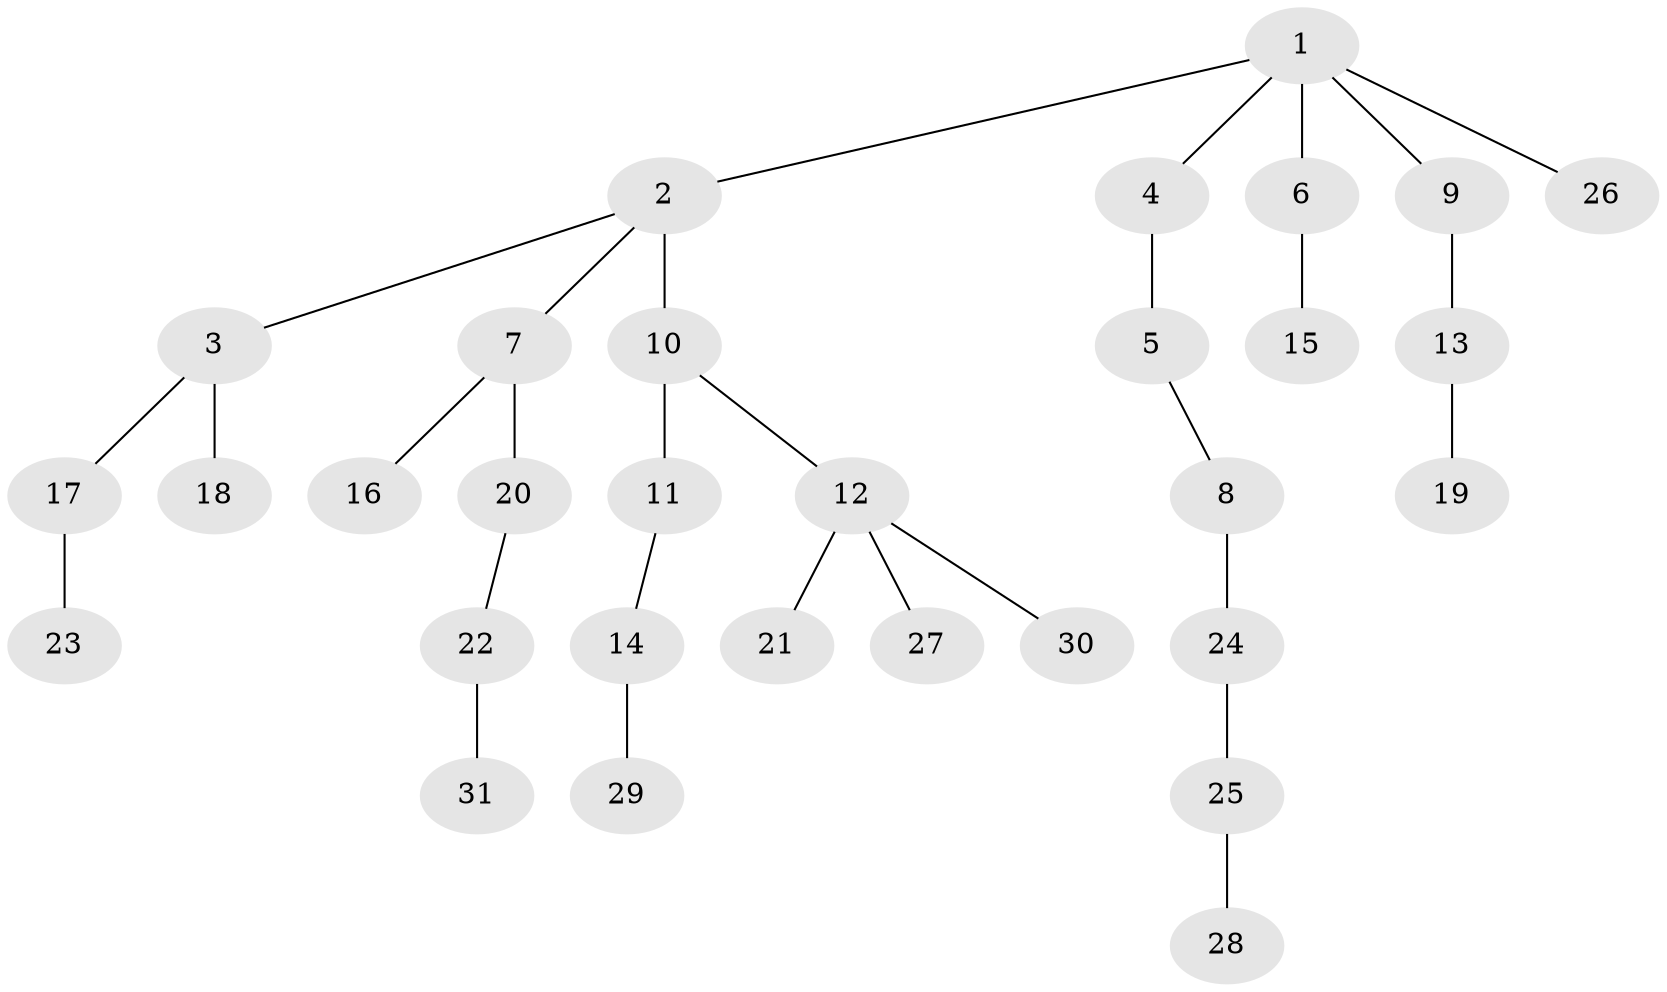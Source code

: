 // original degree distribution, {5: 0.04918032786885246, 4: 0.08196721311475409, 3: 0.13114754098360656, 2: 0.26229508196721313, 1: 0.47540983606557374}
// Generated by graph-tools (version 1.1) at 2025/36/03/09/25 02:36:28]
// undirected, 31 vertices, 30 edges
graph export_dot {
graph [start="1"]
  node [color=gray90,style=filled];
  1;
  2;
  3;
  4;
  5;
  6;
  7;
  8;
  9;
  10;
  11;
  12;
  13;
  14;
  15;
  16;
  17;
  18;
  19;
  20;
  21;
  22;
  23;
  24;
  25;
  26;
  27;
  28;
  29;
  30;
  31;
  1 -- 2 [weight=1.0];
  1 -- 4 [weight=1.0];
  1 -- 6 [weight=1.0];
  1 -- 9 [weight=1.0];
  1 -- 26 [weight=1.0];
  2 -- 3 [weight=1.0];
  2 -- 7 [weight=1.0];
  2 -- 10 [weight=2.0];
  3 -- 17 [weight=1.0];
  3 -- 18 [weight=1.0];
  4 -- 5 [weight=2.0];
  5 -- 8 [weight=1.0];
  6 -- 15 [weight=2.0];
  7 -- 16 [weight=1.0];
  7 -- 20 [weight=1.0];
  8 -- 24 [weight=2.0];
  9 -- 13 [weight=3.0];
  10 -- 11 [weight=1.0];
  10 -- 12 [weight=1.0];
  11 -- 14 [weight=1.0];
  12 -- 21 [weight=1.0];
  12 -- 27 [weight=1.0];
  12 -- 30 [weight=1.0];
  13 -- 19 [weight=1.0];
  14 -- 29 [weight=1.0];
  17 -- 23 [weight=1.0];
  20 -- 22 [weight=1.0];
  22 -- 31 [weight=1.0];
  24 -- 25 [weight=1.0];
  25 -- 28 [weight=1.0];
}
